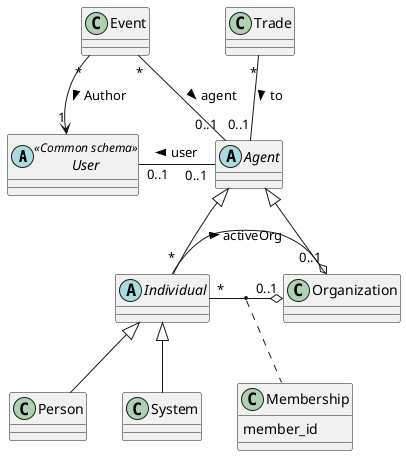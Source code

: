 @startuml

abstract class User <<Common schema>>
abstract class Individual
abstract class Agent

Event "*" --> "1" User : Author >
Event "*" -- "0..1" Agent : agent >
Trade "*" -- "0..1" Agent : to >

User "0..1" - "0..1" Agent : user <

Agent <|-- Individual
Individual <|-- Person
Individual <|-- System
Agent <|-- Organization
Individual "*" -o "0..1" Organization
(Individual, Organization) .. Membership
class Membership {
    member_id
}


Individual "*" -o "0..1" Organization : activeOrg >
@enduml
